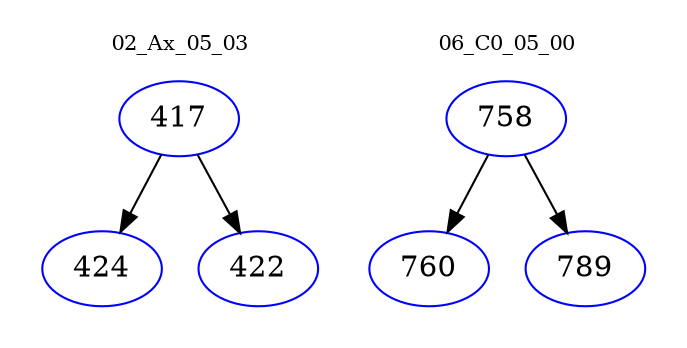 digraph{
subgraph cluster_0 {
color = white
label = "02_Ax_05_03";
fontsize=10;
T0_417 [label="417", color="blue"]
T0_417 -> T0_424 [color="black"]
T0_424 [label="424", color="blue"]
T0_417 -> T0_422 [color="black"]
T0_422 [label="422", color="blue"]
}
subgraph cluster_1 {
color = white
label = "06_C0_05_00";
fontsize=10;
T1_758 [label="758", color="blue"]
T1_758 -> T1_760 [color="black"]
T1_760 [label="760", color="blue"]
T1_758 -> T1_789 [color="black"]
T1_789 [label="789", color="blue"]
}
}
